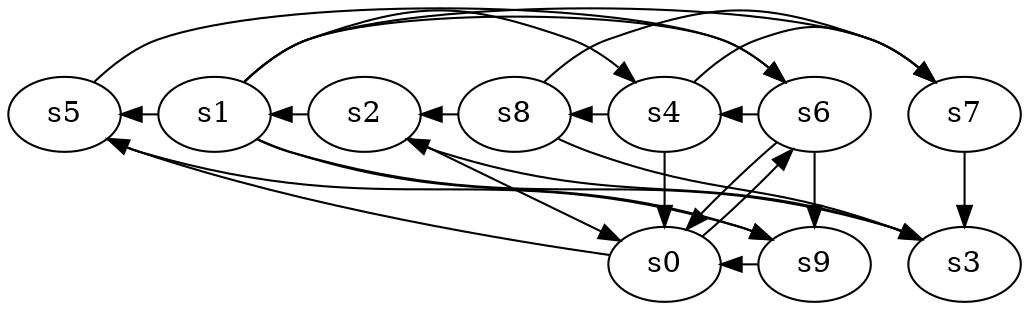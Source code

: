 digraph game_0804_complex_10 {
    s0 [name="s0", player=0, target=1];
    s1 [name="s1", player=0];
    s2 [name="s2", player=1, target=1];
    s3 [name="s3", player=0, target=1];
    s4 [name="s4", player=1];
    s5 [name="s5", player=1, target=1];
    s6 [name="s6", player=0];
    s7 [name="s7", player=0];
    s8 [name="s8", player=0];
    s9 [name="s9", player=1];

    s0 -> s5 [constraint="time % 2 == 0 && time % 4 == 0"];
    s0 -> s6 [constraint="!(time % 2 == 0)"];
    s1 -> s3 [constraint="time % 5 == 4 || time % 2 == 1"];
    s1 -> s4 [constraint="!(time % 5 == 0)"];
    s1 -> s5 [constraint="time % 4 == 3 && time % 4 == 0"];
    s1 -> s6 [constraint="time % 3 == 1 && time % 5 == 4"];
    s1 -> s7 [constraint="time % 3 == 2 && time % 4 == 1"];
    s1 -> s9 [constraint="!(time % 6 == 3)"];
    s2 -> s0 [constraint="time % 5 == 1"];
    s2 -> s1 [constraint="time % 2 == 1"];
    s3 -> s2 [constraint="time % 6 == 0"];
    s4 -> s0;
    s4 -> s7 [constraint="!(time % 2 == 1)"];
    s4 -> s8 [constraint="time % 5 == 1 || time % 5 == 2"];
    s5 -> s6 [constraint="time % 2 == 0 || time % 4 == 2"];
    s5 -> s9 [constraint="time % 3 == 0 || time % 2 == 1"];
    s6 -> s0 [constraint="time % 3 == 0 && time % 4 == 2"];
    s6 -> s4 [constraint="time % 2 == 0 && time % 5 == 2"];
    s6 -> s9;
    s7 -> s3;
    s8 -> s2 [constraint="time % 3 == 0 || time % 2 == 0"];
    s8 -> s3 [constraint="!(time % 6 == 1)"];
    s8 -> s7 [constraint="time == 2 || time == 7 || time == 13"];
    s9 -> s0 [constraint="time == 2 || time == 13 || time == 19"];
}
